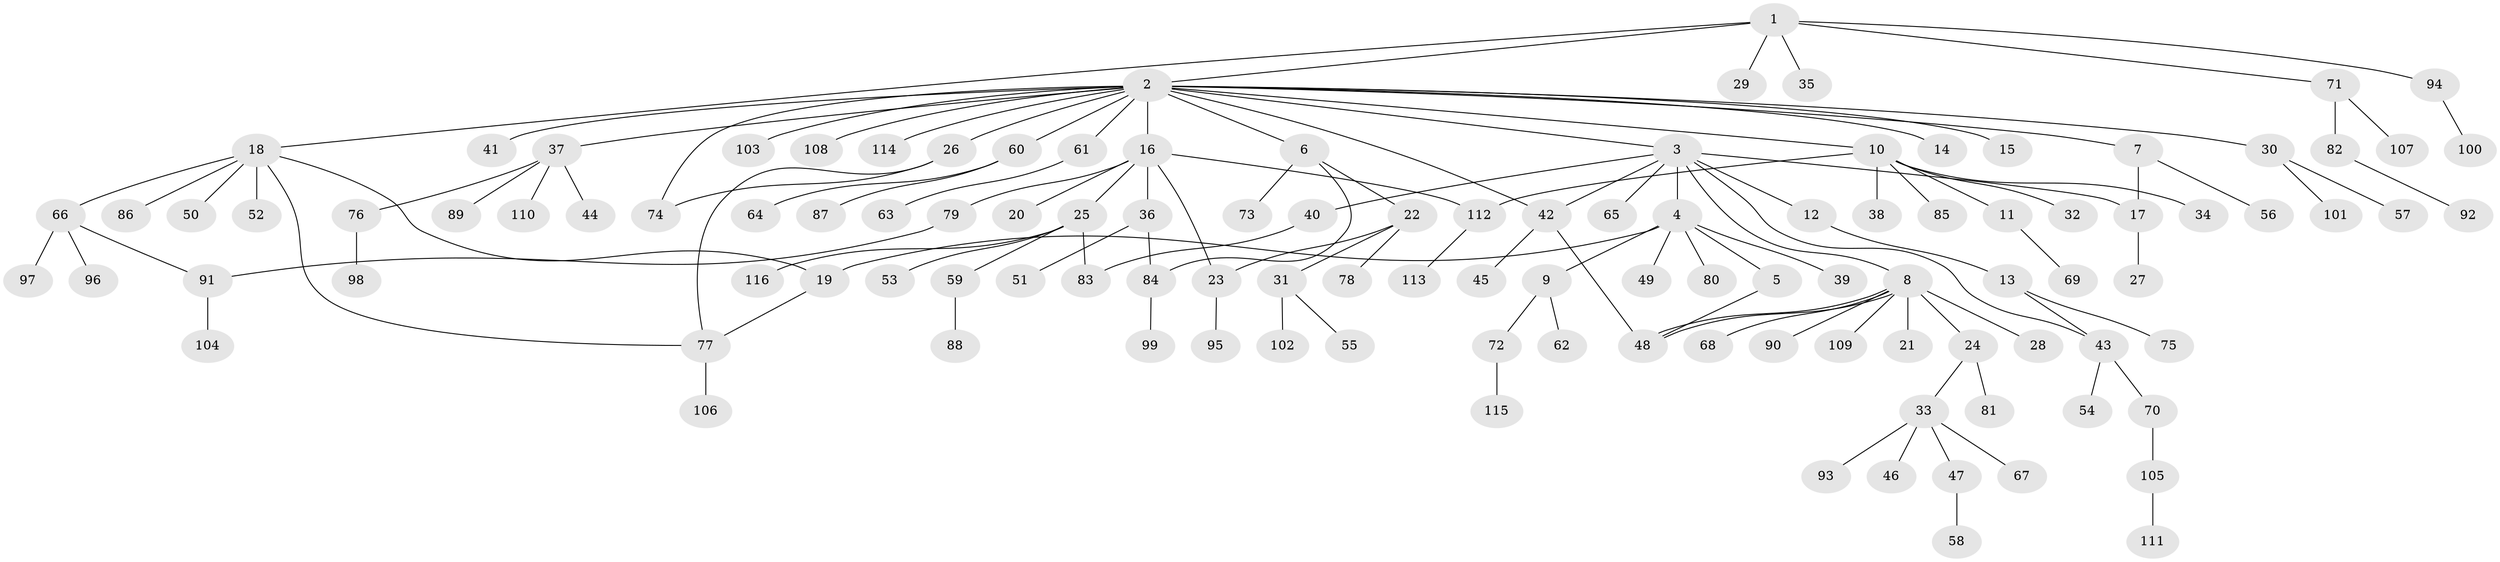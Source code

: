 // Generated by graph-tools (version 1.1) at 2025/49/03/09/25 03:49:59]
// undirected, 116 vertices, 130 edges
graph export_dot {
graph [start="1"]
  node [color=gray90,style=filled];
  1;
  2;
  3;
  4;
  5;
  6;
  7;
  8;
  9;
  10;
  11;
  12;
  13;
  14;
  15;
  16;
  17;
  18;
  19;
  20;
  21;
  22;
  23;
  24;
  25;
  26;
  27;
  28;
  29;
  30;
  31;
  32;
  33;
  34;
  35;
  36;
  37;
  38;
  39;
  40;
  41;
  42;
  43;
  44;
  45;
  46;
  47;
  48;
  49;
  50;
  51;
  52;
  53;
  54;
  55;
  56;
  57;
  58;
  59;
  60;
  61;
  62;
  63;
  64;
  65;
  66;
  67;
  68;
  69;
  70;
  71;
  72;
  73;
  74;
  75;
  76;
  77;
  78;
  79;
  80;
  81;
  82;
  83;
  84;
  85;
  86;
  87;
  88;
  89;
  90;
  91;
  92;
  93;
  94;
  95;
  96;
  97;
  98;
  99;
  100;
  101;
  102;
  103;
  104;
  105;
  106;
  107;
  108;
  109;
  110;
  111;
  112;
  113;
  114;
  115;
  116;
  1 -- 2;
  1 -- 18;
  1 -- 29;
  1 -- 35;
  1 -- 71;
  1 -- 94;
  2 -- 3;
  2 -- 6;
  2 -- 7;
  2 -- 10;
  2 -- 14;
  2 -- 15;
  2 -- 16;
  2 -- 26;
  2 -- 30;
  2 -- 37;
  2 -- 41;
  2 -- 42;
  2 -- 60;
  2 -- 61;
  2 -- 74;
  2 -- 103;
  2 -- 108;
  2 -- 114;
  3 -- 4;
  3 -- 8;
  3 -- 12;
  3 -- 17;
  3 -- 40;
  3 -- 42;
  3 -- 43;
  3 -- 65;
  4 -- 5;
  4 -- 9;
  4 -- 19;
  4 -- 39;
  4 -- 49;
  4 -- 80;
  5 -- 48;
  6 -- 22;
  6 -- 73;
  6 -- 84;
  7 -- 17;
  7 -- 56;
  8 -- 21;
  8 -- 24;
  8 -- 28;
  8 -- 48;
  8 -- 48;
  8 -- 68;
  8 -- 90;
  8 -- 109;
  9 -- 62;
  9 -- 72;
  10 -- 11;
  10 -- 32;
  10 -- 34;
  10 -- 38;
  10 -- 85;
  10 -- 112;
  11 -- 69;
  12 -- 13;
  13 -- 43;
  13 -- 75;
  16 -- 20;
  16 -- 23;
  16 -- 25;
  16 -- 36;
  16 -- 79;
  16 -- 112;
  17 -- 27;
  18 -- 19;
  18 -- 50;
  18 -- 52;
  18 -- 66;
  18 -- 77;
  18 -- 86;
  19 -- 77;
  22 -- 23;
  22 -- 31;
  22 -- 78;
  23 -- 95;
  24 -- 33;
  24 -- 81;
  25 -- 53;
  25 -- 59;
  25 -- 83;
  25 -- 116;
  26 -- 74;
  26 -- 77;
  30 -- 57;
  30 -- 101;
  31 -- 55;
  31 -- 102;
  33 -- 46;
  33 -- 47;
  33 -- 67;
  33 -- 93;
  36 -- 51;
  36 -- 84;
  37 -- 44;
  37 -- 76;
  37 -- 89;
  37 -- 110;
  40 -- 83;
  42 -- 45;
  42 -- 48;
  43 -- 54;
  43 -- 70;
  47 -- 58;
  59 -- 88;
  60 -- 64;
  60 -- 87;
  61 -- 63;
  66 -- 91;
  66 -- 96;
  66 -- 97;
  70 -- 105;
  71 -- 82;
  71 -- 107;
  72 -- 115;
  76 -- 98;
  77 -- 106;
  79 -- 91;
  82 -- 92;
  84 -- 99;
  91 -- 104;
  94 -- 100;
  105 -- 111;
  112 -- 113;
}
